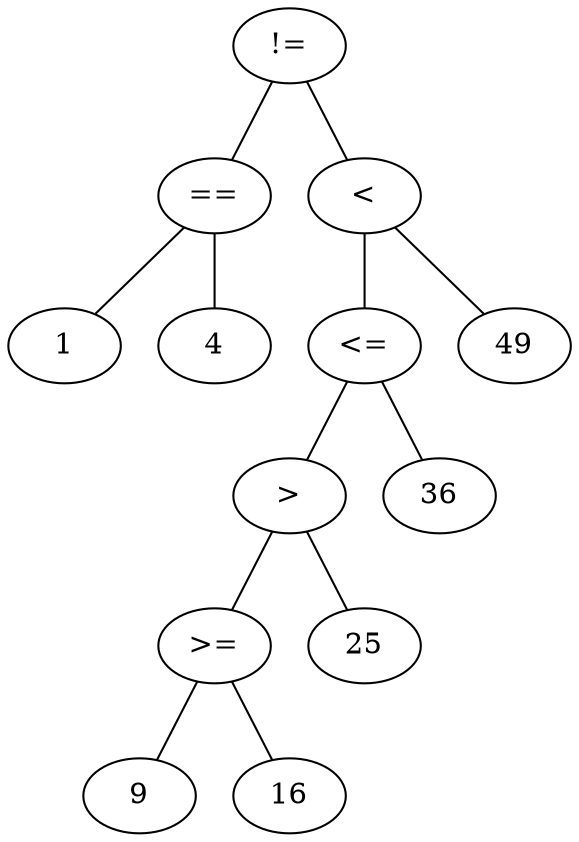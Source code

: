 # 1==4!=9>=16>25<=36<49
# Here's the badass dot file:
graph g {
n1 [label="!="];n1 -- n2;n2 [label="=="];n2 -- n3;n3 [label="1"];
n2 -- n4;
n4 [label="4"];
n1 -- n5;
n5 [label="<"];n5 -- n6;n6 [label="<="];n6 -- n7;n7 [label=">"];n7 -- n8;n8 [label=">="];n8 -- n9;n9 [label="9"];
n8 -- n10;
n10 [label="16"];
n7 -- n11;
n11 [label="25"];
n6 -- n12;
n12 [label="36"];
n5 -- n13;
n13 [label="49"];

}
